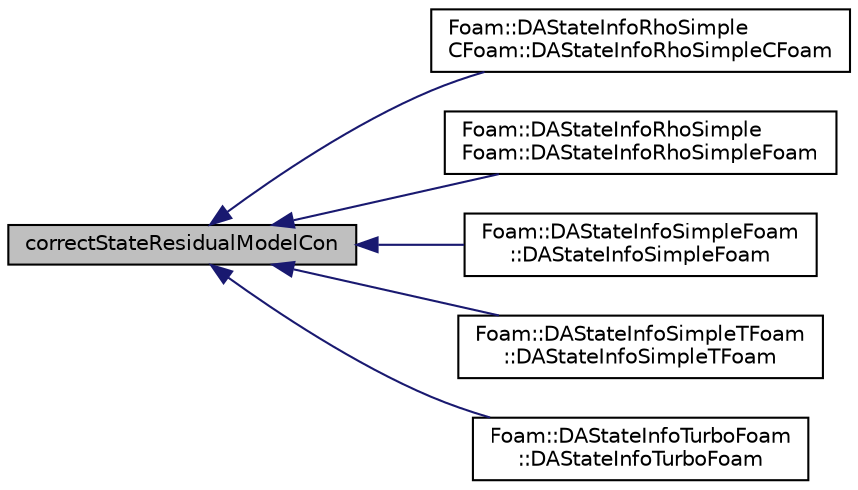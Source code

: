 digraph "correctStateResidualModelCon"
{
  bgcolor="transparent";
  edge [fontname="Helvetica",fontsize="10",labelfontname="Helvetica",labelfontsize="10"];
  node [fontname="Helvetica",fontsize="10",shape=record];
  rankdir="LR";
  Node17 [label="correctStateResidualModelCon",height=0.2,width=0.4,color="black", fillcolor="grey75", style="filled", fontcolor="black"];
  Node17 -> Node18 [dir="back",color="midnightblue",fontsize="10",style="solid",fontname="Helvetica"];
  Node18 [label="Foam::DAStateInfoRhoSimple\lCFoam::DAStateInfoRhoSimpleCFoam",height=0.2,width=0.4,color="black",URL="$classFoam_1_1DAStateInfoRhoSimpleCFoam.html#a9512daa2a2d9992ba1a46869a11cfea7"];
  Node17 -> Node19 [dir="back",color="midnightblue",fontsize="10",style="solid",fontname="Helvetica"];
  Node19 [label="Foam::DAStateInfoRhoSimple\lFoam::DAStateInfoRhoSimpleFoam",height=0.2,width=0.4,color="black",URL="$classFoam_1_1DAStateInfoRhoSimpleFoam.html#aab346fca59d238062d4b0d40c8c1532e"];
  Node17 -> Node20 [dir="back",color="midnightblue",fontsize="10",style="solid",fontname="Helvetica"];
  Node20 [label="Foam::DAStateInfoSimpleFoam\l::DAStateInfoSimpleFoam",height=0.2,width=0.4,color="black",URL="$classFoam_1_1DAStateInfoSimpleFoam.html#a4e13edf4eb32d522e67a77351ae96159"];
  Node17 -> Node21 [dir="back",color="midnightblue",fontsize="10",style="solid",fontname="Helvetica"];
  Node21 [label="Foam::DAStateInfoSimpleTFoam\l::DAStateInfoSimpleTFoam",height=0.2,width=0.4,color="black",URL="$classFoam_1_1DAStateInfoSimpleTFoam.html#a0fe8f788a904bc55616984be48e977ce"];
  Node17 -> Node22 [dir="back",color="midnightblue",fontsize="10",style="solid",fontname="Helvetica"];
  Node22 [label="Foam::DAStateInfoTurboFoam\l::DAStateInfoTurboFoam",height=0.2,width=0.4,color="black",URL="$classFoam_1_1DAStateInfoTurboFoam.html#a163bbc98da891f329727fdefc9d69a18"];
}
